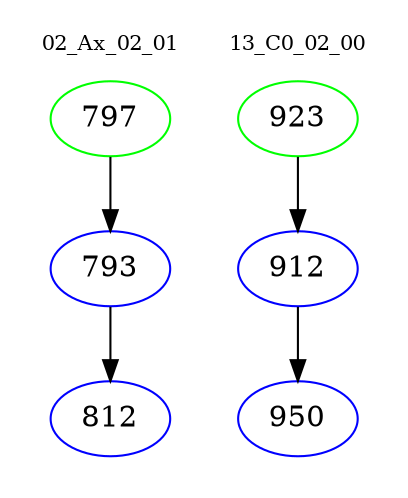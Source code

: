 digraph{
subgraph cluster_0 {
color = white
label = "02_Ax_02_01";
fontsize=10;
T0_797 [label="797", color="green"]
T0_797 -> T0_793 [color="black"]
T0_793 [label="793", color="blue"]
T0_793 -> T0_812 [color="black"]
T0_812 [label="812", color="blue"]
}
subgraph cluster_1 {
color = white
label = "13_C0_02_00";
fontsize=10;
T1_923 [label="923", color="green"]
T1_923 -> T1_912 [color="black"]
T1_912 [label="912", color="blue"]
T1_912 -> T1_950 [color="black"]
T1_950 [label="950", color="blue"]
}
}
